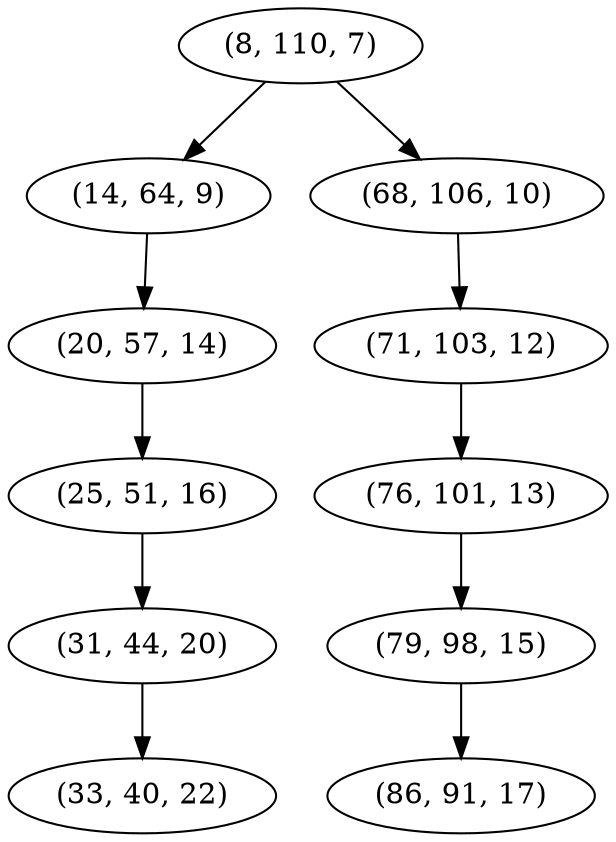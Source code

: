digraph tree {
    "(8, 110, 7)";
    "(14, 64, 9)";
    "(20, 57, 14)";
    "(25, 51, 16)";
    "(31, 44, 20)";
    "(33, 40, 22)";
    "(68, 106, 10)";
    "(71, 103, 12)";
    "(76, 101, 13)";
    "(79, 98, 15)";
    "(86, 91, 17)";
    "(8, 110, 7)" -> "(14, 64, 9)";
    "(8, 110, 7)" -> "(68, 106, 10)";
    "(14, 64, 9)" -> "(20, 57, 14)";
    "(20, 57, 14)" -> "(25, 51, 16)";
    "(25, 51, 16)" -> "(31, 44, 20)";
    "(31, 44, 20)" -> "(33, 40, 22)";
    "(68, 106, 10)" -> "(71, 103, 12)";
    "(71, 103, 12)" -> "(76, 101, 13)";
    "(76, 101, 13)" -> "(79, 98, 15)";
    "(79, 98, 15)" -> "(86, 91, 17)";
}
